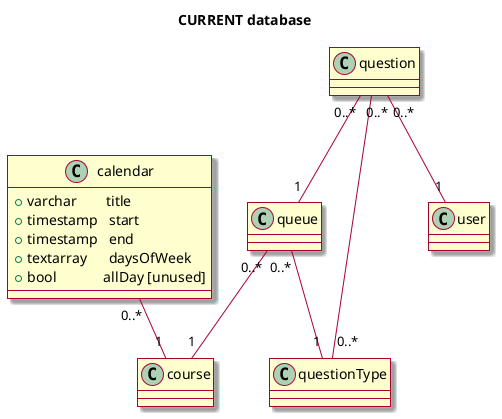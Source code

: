 @startuml

skin rose

title CURRENT database


class queue {
}

class course

class questionType 
class question 
class user

class calendar {
  +varchar        title
  +timestamp   start 
  +timestamp   end
  +textarray      daysOfWeek
  +bool             allDay [unused]
}

class course


queue "0..*" -- "1" course
question "0..*" -- "1" queue
question "0..*" -- "1" user
calendar "0..*" -- "1" course
question "0..*" -- "0..*" questionType
queue "0..*" -- "1" questionType
@enduml
